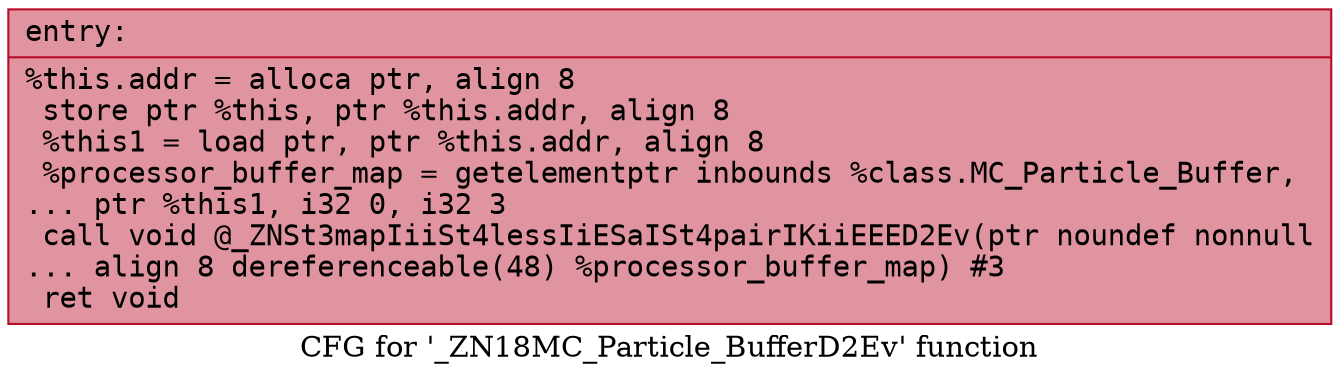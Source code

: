 digraph "CFG for '_ZN18MC_Particle_BufferD2Ev' function" {
	label="CFG for '_ZN18MC_Particle_BufferD2Ev' function";

	Node0x5642719853d0 [shape=record,color="#b70d28ff", style=filled, fillcolor="#b70d2870" fontname="Courier",label="{entry:\l|  %this.addr = alloca ptr, align 8\l  store ptr %this, ptr %this.addr, align 8\l  %this1 = load ptr, ptr %this.addr, align 8\l  %processor_buffer_map = getelementptr inbounds %class.MC_Particle_Buffer,\l... ptr %this1, i32 0, i32 3\l  call void @_ZNSt3mapIiiSt4lessIiESaISt4pairIKiiEEED2Ev(ptr noundef nonnull\l... align 8 dereferenceable(48) %processor_buffer_map) #3\l  ret void\l}"];
}

